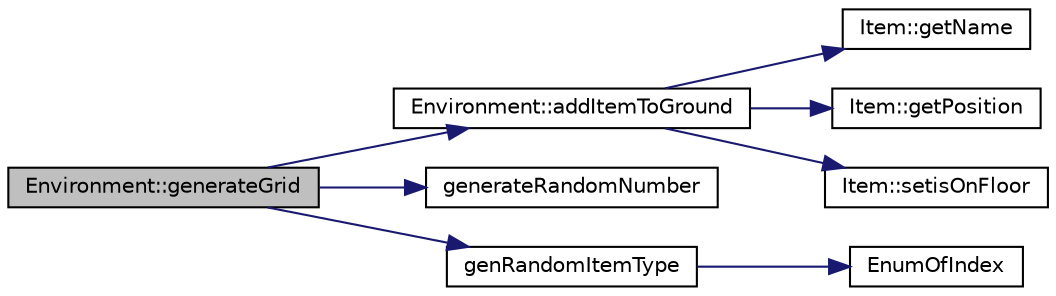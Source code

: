 digraph "Environment::generateGrid"
{
 // LATEX_PDF_SIZE
  edge [fontname="Helvetica",fontsize="10",labelfontname="Helvetica",labelfontsize="10"];
  node [fontname="Helvetica",fontsize="10",shape=record];
  rankdir="LR";
  Node1 [label="Environment::generateGrid",height=0.2,width=0.4,color="black", fillcolor="grey75", style="filled", fontcolor="black",tooltip=" "];
  Node1 -> Node2 [color="midnightblue",fontsize="10",style="solid",fontname="Helvetica"];
  Node2 [label="Environment::addItemToGround",height=0.2,width=0.4,color="black", fillcolor="white", style="filled",URL="$class_environment.html#ae5a8d2dbaba3c8a875b9f1ede40c46a0",tooltip=" "];
  Node2 -> Node3 [color="midnightblue",fontsize="10",style="solid",fontname="Helvetica"];
  Node3 [label="Item::getName",height=0.2,width=0.4,color="black", fillcolor="white", style="filled",URL="$class_item.html#a8d2b9d404f8e692f456af88a1eb1ce44",tooltip=" "];
  Node2 -> Node4 [color="midnightblue",fontsize="10",style="solid",fontname="Helvetica"];
  Node4 [label="Item::getPosition",height=0.2,width=0.4,color="black", fillcolor="white", style="filled",URL="$class_item.html#a211bfeaf91adf4df391f00a2d27187f5",tooltip=" "];
  Node2 -> Node5 [color="midnightblue",fontsize="10",style="solid",fontname="Helvetica"];
  Node5 [label="Item::setisOnFloor",height=0.2,width=0.4,color="black", fillcolor="white", style="filled",URL="$class_item.html#a4c920999074b712fb08a9f315488bad9",tooltip=" "];
  Node1 -> Node6 [color="midnightblue",fontsize="10",style="solid",fontname="Helvetica"];
  Node6 [label="generateRandomNumber",height=0.2,width=0.4,color="black", fillcolor="white", style="filled",URL="$_environment_8cpp.html#a8738fde2cefb820cd40c39cd0862ad2c",tooltip=" "];
  Node1 -> Node7 [color="midnightblue",fontsize="10",style="solid",fontname="Helvetica"];
  Node7 [label="genRandomItemType",height=0.2,width=0.4,color="black", fillcolor="white", style="filled",URL="$_environment_8cpp.html#a444c569ac237323f4d41afab24eb5fd7",tooltip=" "];
  Node7 -> Node8 [color="midnightblue",fontsize="10",style="solid",fontname="Helvetica"];
  Node8 [label="EnumOfIndex",height=0.2,width=0.4,color="black", fillcolor="white", style="filled",URL="$_environment_8cpp.html#a0fe1dfd19c9ca1590d3af65196368410",tooltip=" "];
}
